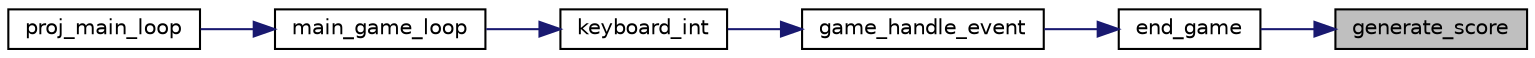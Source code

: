 digraph "generate_score"
{
 // LATEX_PDF_SIZE
  edge [fontname="Helvetica",fontsize="10",labelfontname="Helvetica",labelfontsize="10"];
  node [fontname="Helvetica",fontsize="10",shape=record];
  rankdir="RL";
  Node1 [label="generate_score",height=0.2,width=0.4,color="black", fillcolor="grey75", style="filled", fontcolor="black",tooltip="Generates the player's final score. The final score is based on the number of correct words,..."];
  Node1 -> Node2 [dir="back",color="midnightblue",fontsize="10",style="solid",fontname="Helvetica"];
  Node2 [label="end_game",height=0.2,width=0.4,color="black", fillcolor="white", style="filled",URL="$game_8c.html#a4202fa5c5191c7e387d7570da6c8cd8c",tooltip="Ends the game. Generates the score and resets all the variables."];
  Node2 -> Node3 [dir="back",color="midnightblue",fontsize="10",style="solid",fontname="Helvetica"];
  Node3 [label="game_handle_event",height=0.2,width=0.4,color="black", fillcolor="white", style="filled",URL="$game_8c.html#a5843afbcf136914b26b587089fa4430b",tooltip="Handles game events."];
  Node3 -> Node4 [dir="back",color="midnightblue",fontsize="10",style="solid",fontname="Helvetica"];
  Node4 [label="keyboard_int",height=0.2,width=0.4,color="black", fillcolor="white", style="filled",URL="$manager_8c.html#a55af6cf6aec4f5833321668f1d9e2527",tooltip="Handles the keyboard interrupts. Appropriately handles the keyboard interrupts depending on the games..."];
  Node4 -> Node5 [dir="back",color="midnightblue",fontsize="10",style="solid",fontname="Helvetica"];
  Node5 [label="main_game_loop",height=0.2,width=0.4,color="black", fillcolor="white", style="filled",URL="$manager_8c.html#abfa3e0325d0e3c711d629d90574a80fc",tooltip="Function that handles the main game loop. This function handles the interrupts appropriately."];
  Node5 -> Node6 [dir="back",color="midnightblue",fontsize="10",style="solid",fontname="Helvetica"];
  Node6 [label="proj_main_loop",height=0.2,width=0.4,color="black", fillcolor="white", style="filled",URL="$proj_8c.html#ad290208c74ef25eb347d1d96a390cd66",tooltip=" "];
}
